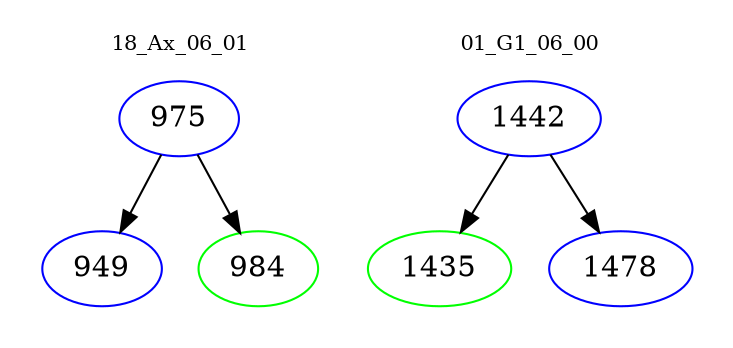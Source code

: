 digraph{
subgraph cluster_0 {
color = white
label = "18_Ax_06_01";
fontsize=10;
T0_975 [label="975", color="blue"]
T0_975 -> T0_949 [color="black"]
T0_949 [label="949", color="blue"]
T0_975 -> T0_984 [color="black"]
T0_984 [label="984", color="green"]
}
subgraph cluster_1 {
color = white
label = "01_G1_06_00";
fontsize=10;
T1_1442 [label="1442", color="blue"]
T1_1442 -> T1_1435 [color="black"]
T1_1435 [label="1435", color="green"]
T1_1442 -> T1_1478 [color="black"]
T1_1478 [label="1478", color="blue"]
}
}
